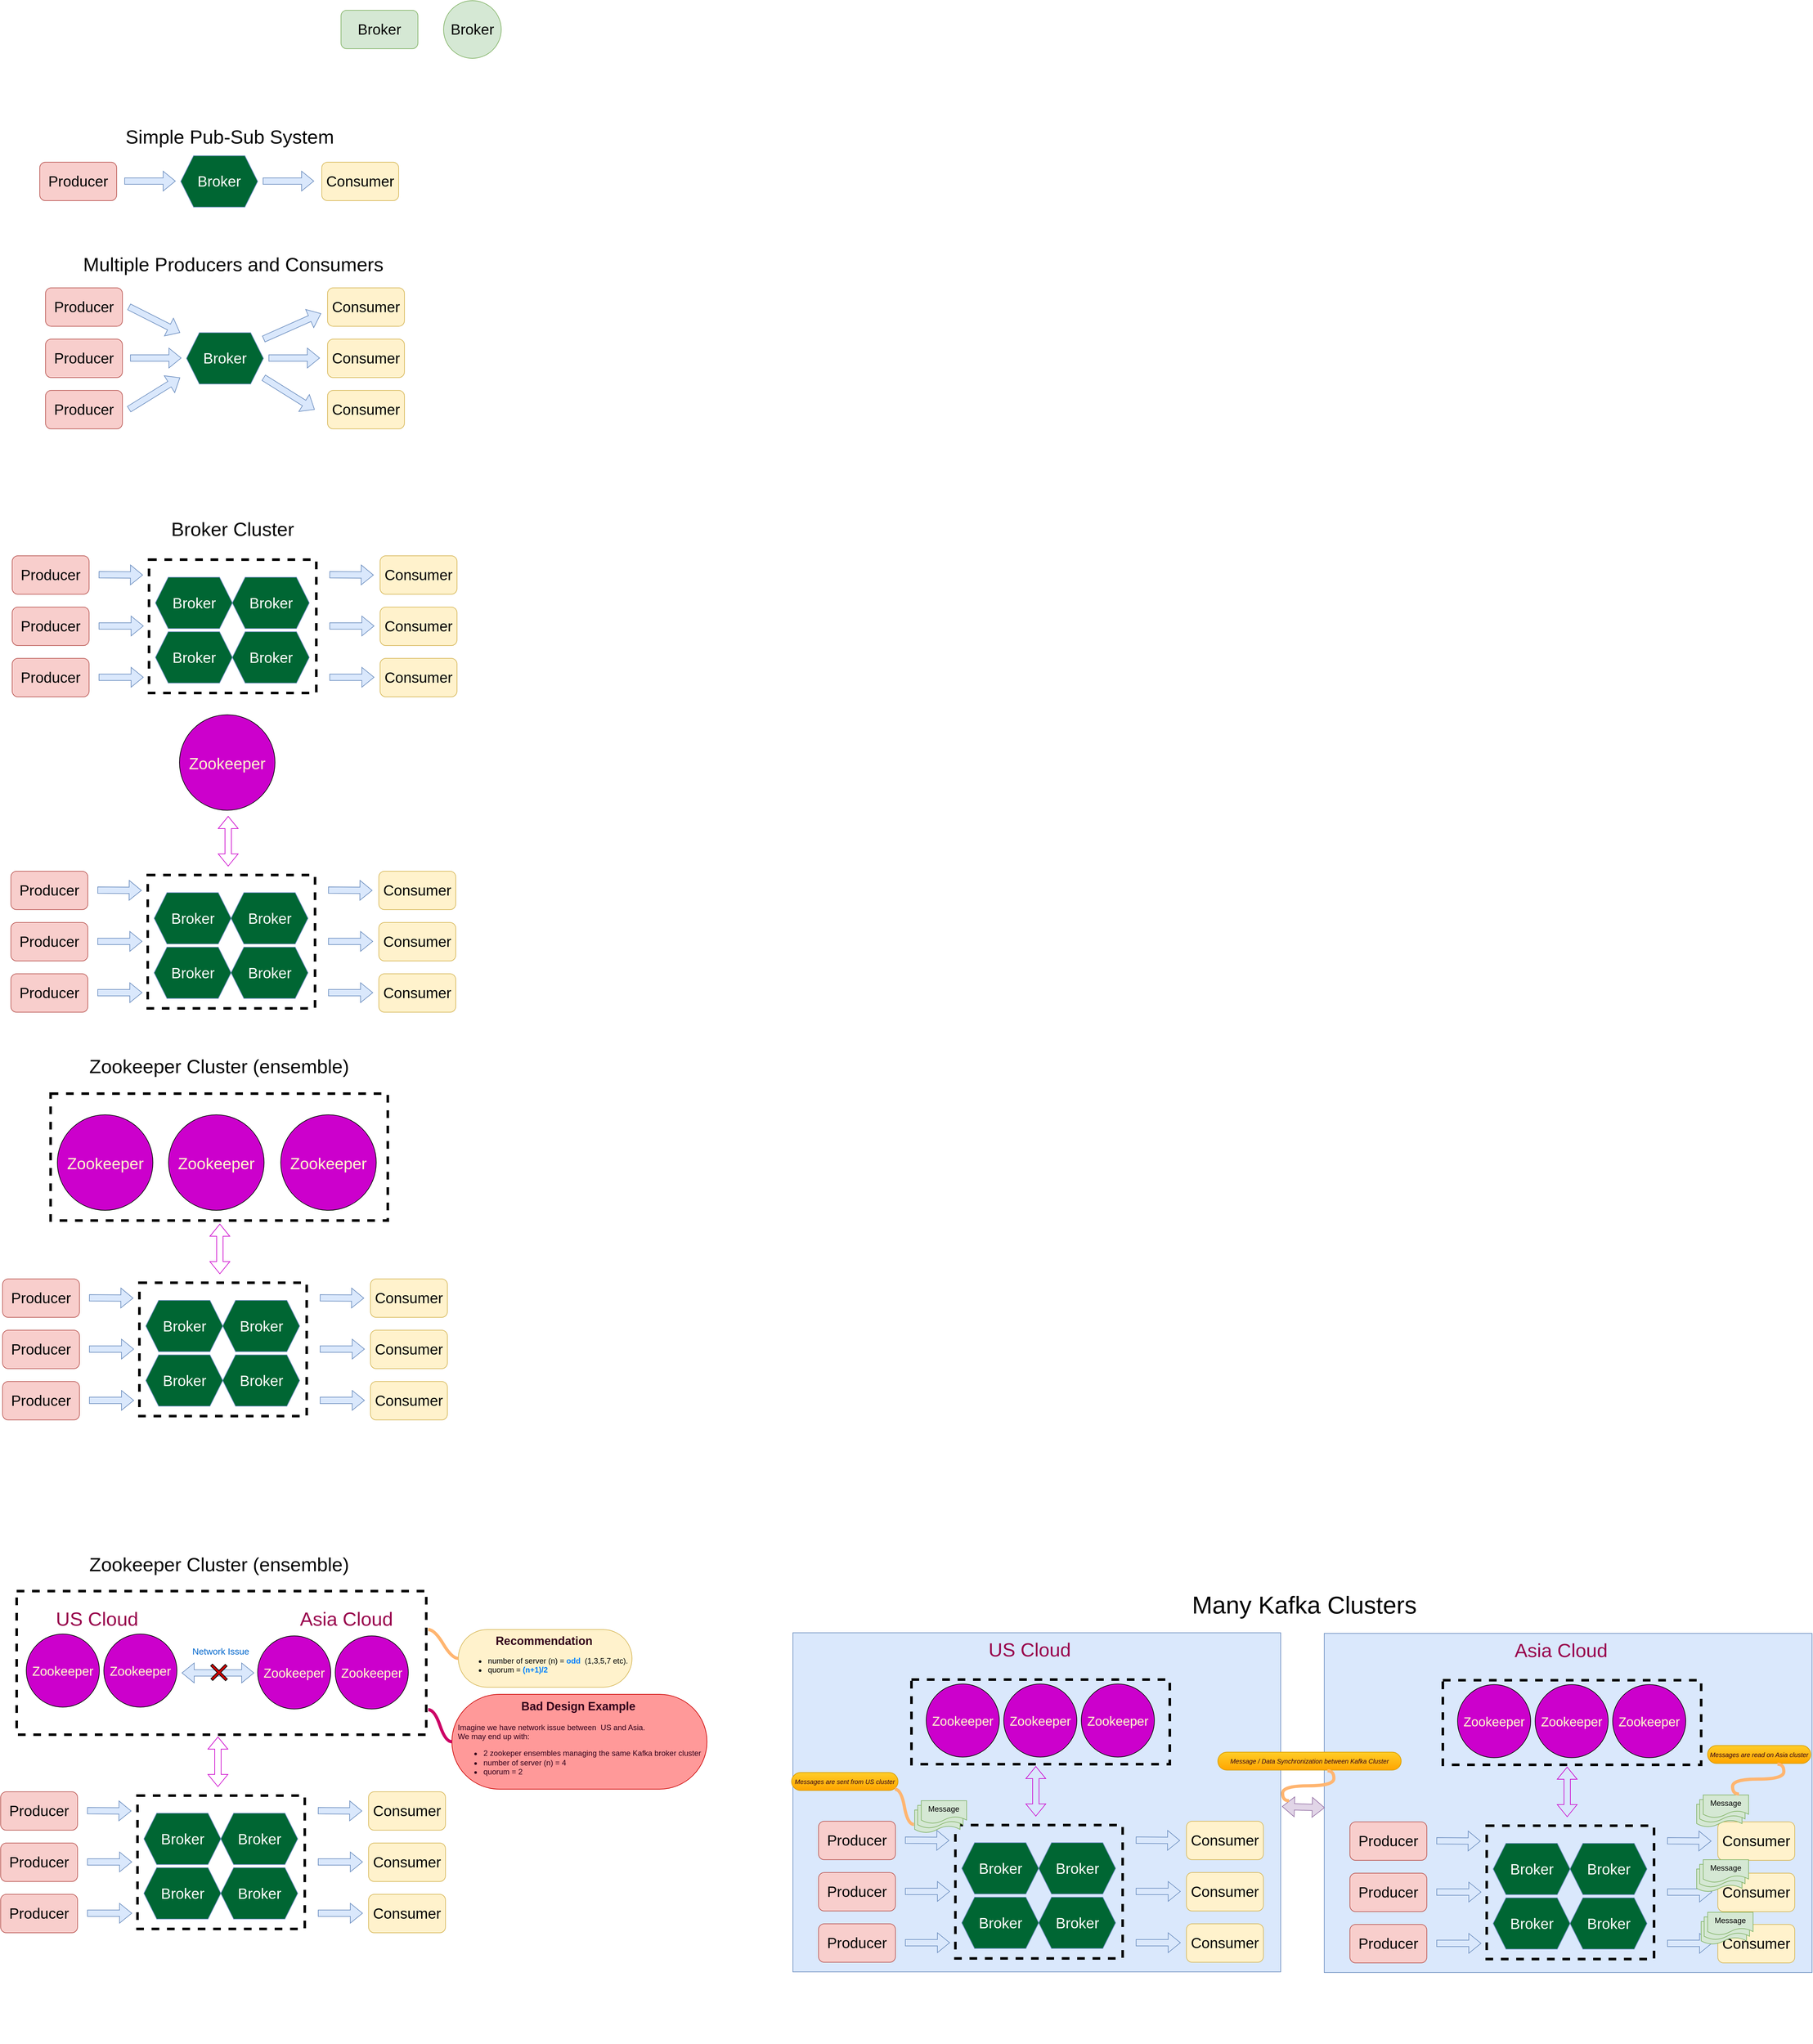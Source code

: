 <mxfile version="22.1.2" type="device">
  <diagram name="Page-1" id="RO8exJgrR67lhUGeEk_B">
    <mxGraphModel dx="1674" dy="884" grid="0" gridSize="10" guides="1" tooltips="1" connect="1" arrows="1" fold="1" page="1" pageScale="1" pageWidth="850" pageHeight="1100" math="0" shadow="0">
      <root>
        <mxCell id="0" />
        <mxCell id="1" parent="0" />
        <mxCell id="j5MjGRpIGbVyYRwS1XoK-114" value="" style="rounded=0;whiteSpace=wrap;html=1;fillColor=none;strokeWidth=4;dashed=1;" parent="1" vertex="1">
          <mxGeometry x="85" y="2489" width="639" height="224" as="geometry" />
        </mxCell>
        <mxCell id="j5MjGRpIGbVyYRwS1XoK-1" value="Producer" style="rounded=1;whiteSpace=wrap;html=1;fontSize=23;fillColor=#f8cecc;strokeColor=#b85450;" parent="1" vertex="1">
          <mxGeometry x="121" y="260" width="120" height="60" as="geometry" />
        </mxCell>
        <mxCell id="j5MjGRpIGbVyYRwS1XoK-2" value="Broker" style="rounded=1;whiteSpace=wrap;html=1;fontSize=23;fillColor=#d5e8d4;strokeColor=#82b366;" parent="1" vertex="1">
          <mxGeometry x="591" y="23" width="120" height="60" as="geometry" />
        </mxCell>
        <mxCell id="j5MjGRpIGbVyYRwS1XoK-3" value="Consumer" style="rounded=1;whiteSpace=wrap;html=1;fontSize=23;fillColor=#fff2cc;strokeColor=#d6b656;" parent="1" vertex="1">
          <mxGeometry x="561" y="260" width="120" height="60" as="geometry" />
        </mxCell>
        <mxCell id="j5MjGRpIGbVyYRwS1XoK-4" value="Broker" style="ellipse;whiteSpace=wrap;html=1;aspect=fixed;fillColor=#d5e8d4;strokeColor=#82b366;fontSize=23;" parent="1" vertex="1">
          <mxGeometry x="751" y="8" width="90" height="90" as="geometry" />
        </mxCell>
        <mxCell id="j5MjGRpIGbVyYRwS1XoK-5" value="Broker" style="shape=hexagon;perimeter=hexagonPerimeter2;whiteSpace=wrap;html=1;fixedSize=1;fontSize=23;fillColor=#006633;strokeColor=#6c8ebf;fontColor=#FFFFFF;" parent="1" vertex="1">
          <mxGeometry x="341" y="250" width="120" height="80" as="geometry" />
        </mxCell>
        <mxCell id="j5MjGRpIGbVyYRwS1XoK-6" value="" style="shape=flexArrow;endArrow=classic;html=1;rounded=0;fillColor=#dae8fc;strokeColor=#6c8ebf;" parent="1" edge="1">
          <mxGeometry width="50" height="50" relative="1" as="geometry">
            <mxPoint x="253" y="289.5" as="sourcePoint" />
            <mxPoint x="333" y="289.5" as="targetPoint" />
          </mxGeometry>
        </mxCell>
        <mxCell id="j5MjGRpIGbVyYRwS1XoK-7" value="" style="shape=flexArrow;endArrow=classic;html=1;rounded=0;fillColor=#dae8fc;strokeColor=#6c8ebf;" parent="1" edge="1">
          <mxGeometry width="50" height="50" relative="1" as="geometry">
            <mxPoint x="469" y="289.5" as="sourcePoint" />
            <mxPoint x="549" y="289.5" as="targetPoint" />
          </mxGeometry>
        </mxCell>
        <mxCell id="j5MjGRpIGbVyYRwS1XoK-9" value="Producer" style="rounded=1;whiteSpace=wrap;html=1;fontSize=23;fillColor=#f8cecc;strokeColor=#b85450;" parent="1" vertex="1">
          <mxGeometry x="130" y="536" width="120" height="60" as="geometry" />
        </mxCell>
        <mxCell id="j5MjGRpIGbVyYRwS1XoK-10" value="Consumer" style="rounded=1;whiteSpace=wrap;html=1;fontSize=23;fillColor=#fff2cc;strokeColor=#d6b656;" parent="1" vertex="1">
          <mxGeometry x="570" y="536" width="120" height="60" as="geometry" />
        </mxCell>
        <mxCell id="j5MjGRpIGbVyYRwS1XoK-11" value="Broker" style="shape=hexagon;perimeter=hexagonPerimeter2;whiteSpace=wrap;html=1;fixedSize=1;fontSize=23;fillColor=#006633;strokeColor=#6c8ebf;fontColor=#FFFFFF;" parent="1" vertex="1">
          <mxGeometry x="350" y="526" width="120" height="80" as="geometry" />
        </mxCell>
        <mxCell id="j5MjGRpIGbVyYRwS1XoK-12" value="" style="shape=flexArrow;endArrow=classic;html=1;rounded=0;fillColor=#dae8fc;strokeColor=#6c8ebf;" parent="1" edge="1">
          <mxGeometry width="50" height="50" relative="1" as="geometry">
            <mxPoint x="262" y="565.5" as="sourcePoint" />
            <mxPoint x="342" y="565.5" as="targetPoint" />
          </mxGeometry>
        </mxCell>
        <mxCell id="j5MjGRpIGbVyYRwS1XoK-13" value="" style="shape=flexArrow;endArrow=classic;html=1;rounded=0;fillColor=#dae8fc;strokeColor=#6c8ebf;" parent="1" edge="1">
          <mxGeometry width="50" height="50" relative="1" as="geometry">
            <mxPoint x="478" y="565.5" as="sourcePoint" />
            <mxPoint x="558" y="565.5" as="targetPoint" />
          </mxGeometry>
        </mxCell>
        <mxCell id="j5MjGRpIGbVyYRwS1XoK-14" value="Consumer" style="rounded=1;whiteSpace=wrap;html=1;fontSize=23;fillColor=#fff2cc;strokeColor=#d6b656;" parent="1" vertex="1">
          <mxGeometry x="570" y="456" width="120" height="60" as="geometry" />
        </mxCell>
        <mxCell id="j5MjGRpIGbVyYRwS1XoK-15" value="Consumer" style="rounded=1;whiteSpace=wrap;html=1;fontSize=23;fillColor=#fff2cc;strokeColor=#d6b656;" parent="1" vertex="1">
          <mxGeometry x="570" y="616" width="120" height="60" as="geometry" />
        </mxCell>
        <mxCell id="j5MjGRpIGbVyYRwS1XoK-16" value="Producer" style="rounded=1;whiteSpace=wrap;html=1;fontSize=23;fillColor=#f8cecc;strokeColor=#b85450;" parent="1" vertex="1">
          <mxGeometry x="130" y="456" width="120" height="60" as="geometry" />
        </mxCell>
        <mxCell id="j5MjGRpIGbVyYRwS1XoK-17" value="Producer" style="rounded=1;whiteSpace=wrap;html=1;fontSize=23;fillColor=#f8cecc;strokeColor=#b85450;" parent="1" vertex="1">
          <mxGeometry x="130" y="616" width="120" height="60" as="geometry" />
        </mxCell>
        <mxCell id="j5MjGRpIGbVyYRwS1XoK-18" value="" style="shape=flexArrow;endArrow=classic;html=1;rounded=0;fillColor=#dae8fc;strokeColor=#6c8ebf;" parent="1" edge="1">
          <mxGeometry width="50" height="50" relative="1" as="geometry">
            <mxPoint x="260" y="485.5" as="sourcePoint" />
            <mxPoint x="340" y="526" as="targetPoint" />
          </mxGeometry>
        </mxCell>
        <mxCell id="j5MjGRpIGbVyYRwS1XoK-19" value="" style="shape=flexArrow;endArrow=classic;html=1;rounded=0;fillColor=#dae8fc;strokeColor=#6c8ebf;" parent="1" edge="1">
          <mxGeometry width="50" height="50" relative="1" as="geometry">
            <mxPoint x="260" y="645.5" as="sourcePoint" />
            <mxPoint x="340" y="596" as="targetPoint" />
          </mxGeometry>
        </mxCell>
        <mxCell id="j5MjGRpIGbVyYRwS1XoK-20" value="" style="shape=flexArrow;endArrow=classic;html=1;rounded=0;fillColor=#dae8fc;strokeColor=#6c8ebf;" parent="1" edge="1">
          <mxGeometry width="50" height="50" relative="1" as="geometry">
            <mxPoint x="470" y="536" as="sourcePoint" />
            <mxPoint x="560" y="496" as="targetPoint" />
          </mxGeometry>
        </mxCell>
        <mxCell id="j5MjGRpIGbVyYRwS1XoK-21" value="" style="shape=flexArrow;endArrow=classic;html=1;rounded=0;fillColor=#dae8fc;strokeColor=#6c8ebf;" parent="1" edge="1">
          <mxGeometry width="50" height="50" relative="1" as="geometry">
            <mxPoint x="470" y="596" as="sourcePoint" />
            <mxPoint x="550" y="646" as="targetPoint" />
          </mxGeometry>
        </mxCell>
        <mxCell id="j5MjGRpIGbVyYRwS1XoK-23" value="Simple Pub-Sub System" style="text;html=1;strokeColor=none;fillColor=none;align=center;verticalAlign=middle;whiteSpace=wrap;rounded=0;fontSize=30;" parent="1" vertex="1">
          <mxGeometry x="227" y="205" width="381" height="30" as="geometry" />
        </mxCell>
        <mxCell id="j5MjGRpIGbVyYRwS1XoK-24" value="Multiple Producers and Consumers" style="text;html=1;strokeColor=none;fillColor=none;align=center;verticalAlign=middle;whiteSpace=wrap;rounded=0;fontSize=30;" parent="1" vertex="1">
          <mxGeometry x="143" y="404" width="560" height="30" as="geometry" />
        </mxCell>
        <mxCell id="j5MjGRpIGbVyYRwS1XoK-26" value="Producer" style="rounded=1;whiteSpace=wrap;html=1;fontSize=23;fillColor=#f8cecc;strokeColor=#b85450;" parent="1" vertex="1">
          <mxGeometry x="78" y="954" width="120" height="60" as="geometry" />
        </mxCell>
        <mxCell id="j5MjGRpIGbVyYRwS1XoK-27" value="Consumer" style="rounded=1;whiteSpace=wrap;html=1;fontSize=23;fillColor=#fff2cc;strokeColor=#d6b656;" parent="1" vertex="1">
          <mxGeometry x="652" y="954" width="120" height="60" as="geometry" />
        </mxCell>
        <mxCell id="j5MjGRpIGbVyYRwS1XoK-28" value="Broker" style="shape=hexagon;perimeter=hexagonPerimeter2;whiteSpace=wrap;html=1;fixedSize=1;fontSize=23;fillColor=#006633;strokeColor=#6c8ebf;fontColor=#FFFFFF;" parent="1" vertex="1">
          <mxGeometry x="301.5" y="907.5" width="120" height="80" as="geometry" />
        </mxCell>
        <mxCell id="j5MjGRpIGbVyYRwS1XoK-31" value="Consumer" style="rounded=1;whiteSpace=wrap;html=1;fontSize=23;fillColor=#fff2cc;strokeColor=#d6b656;" parent="1" vertex="1">
          <mxGeometry x="652" y="874" width="120" height="60" as="geometry" />
        </mxCell>
        <mxCell id="j5MjGRpIGbVyYRwS1XoK-32" value="Consumer" style="rounded=1;whiteSpace=wrap;html=1;fontSize=23;fillColor=#fff2cc;strokeColor=#d6b656;" parent="1" vertex="1">
          <mxGeometry x="652" y="1034" width="120" height="60" as="geometry" />
        </mxCell>
        <mxCell id="j5MjGRpIGbVyYRwS1XoK-33" value="Producer" style="rounded=1;whiteSpace=wrap;html=1;fontSize=23;fillColor=#f8cecc;strokeColor=#b85450;" parent="1" vertex="1">
          <mxGeometry x="78" y="874" width="120" height="60" as="geometry" />
        </mxCell>
        <mxCell id="j5MjGRpIGbVyYRwS1XoK-34" value="Producer" style="rounded=1;whiteSpace=wrap;html=1;fontSize=23;fillColor=#f8cecc;strokeColor=#b85450;" parent="1" vertex="1">
          <mxGeometry x="78" y="1034" width="120" height="60" as="geometry" />
        </mxCell>
        <mxCell id="j5MjGRpIGbVyYRwS1XoK-39" value="Broker Cluster" style="text;html=1;strokeColor=none;fillColor=none;align=center;verticalAlign=middle;whiteSpace=wrap;rounded=0;fontSize=30;" parent="1" vertex="1">
          <mxGeometry x="142" y="817" width="560" height="30" as="geometry" />
        </mxCell>
        <mxCell id="j5MjGRpIGbVyYRwS1XoK-40" value="Broker" style="shape=hexagon;perimeter=hexagonPerimeter2;whiteSpace=wrap;html=1;fixedSize=1;fontSize=23;fillColor=#006633;strokeColor=#6c8ebf;fontColor=#FFFFFF;" parent="1" vertex="1">
          <mxGeometry x="301.5" y="992.5" width="120" height="80" as="geometry" />
        </mxCell>
        <mxCell id="j5MjGRpIGbVyYRwS1XoK-41" value="Broker" style="shape=hexagon;perimeter=hexagonPerimeter2;whiteSpace=wrap;html=1;fixedSize=1;fontSize=23;fillColor=#006633;strokeColor=#6c8ebf;fontColor=#FFFFFF;" parent="1" vertex="1">
          <mxGeometry x="421.5" y="907.5" width="120" height="80" as="geometry" />
        </mxCell>
        <mxCell id="j5MjGRpIGbVyYRwS1XoK-42" value="Broker" style="shape=hexagon;perimeter=hexagonPerimeter2;whiteSpace=wrap;html=1;fixedSize=1;fontSize=23;fillColor=#006633;strokeColor=#6c8ebf;fontColor=#FFFFFF;" parent="1" vertex="1">
          <mxGeometry x="421.5" y="992.5" width="120" height="80" as="geometry" />
        </mxCell>
        <mxCell id="j5MjGRpIGbVyYRwS1XoK-43" value="" style="rounded=0;whiteSpace=wrap;html=1;fillColor=none;strokeWidth=4;dashed=1;" parent="1" vertex="1">
          <mxGeometry x="291.5" y="880" width="261" height="208" as="geometry" />
        </mxCell>
        <mxCell id="j5MjGRpIGbVyYRwS1XoK-44" value="" style="shape=flexArrow;endArrow=classic;html=1;rounded=0;fillColor=#dae8fc;strokeColor=#6c8ebf;" parent="1" edge="1">
          <mxGeometry width="50" height="50" relative="1" as="geometry">
            <mxPoint x="213" y="903.5" as="sourcePoint" />
            <mxPoint x="282" y="904" as="targetPoint" />
          </mxGeometry>
        </mxCell>
        <mxCell id="j5MjGRpIGbVyYRwS1XoK-45" value="" style="shape=flexArrow;endArrow=classic;html=1;rounded=0;fillColor=#dae8fc;strokeColor=#6c8ebf;" parent="1" edge="1">
          <mxGeometry width="50" height="50" relative="1" as="geometry">
            <mxPoint x="213" y="983.5" as="sourcePoint" />
            <mxPoint x="283" y="983.5" as="targetPoint" />
          </mxGeometry>
        </mxCell>
        <mxCell id="j5MjGRpIGbVyYRwS1XoK-46" value="" style="shape=flexArrow;endArrow=classic;html=1;rounded=0;fillColor=#dae8fc;strokeColor=#6c8ebf;" parent="1" edge="1">
          <mxGeometry width="50" height="50" relative="1" as="geometry">
            <mxPoint x="213" y="1063.5" as="sourcePoint" />
            <mxPoint x="283" y="1063.5" as="targetPoint" />
          </mxGeometry>
        </mxCell>
        <mxCell id="j5MjGRpIGbVyYRwS1XoK-47" value="" style="shape=flexArrow;endArrow=classic;html=1;rounded=0;fillColor=#dae8fc;strokeColor=#6c8ebf;" parent="1" edge="1">
          <mxGeometry width="50" height="50" relative="1" as="geometry">
            <mxPoint x="573" y="903.5" as="sourcePoint" />
            <mxPoint x="642" y="904" as="targetPoint" />
          </mxGeometry>
        </mxCell>
        <mxCell id="j5MjGRpIGbVyYRwS1XoK-48" value="" style="shape=flexArrow;endArrow=classic;html=1;rounded=0;fillColor=#dae8fc;strokeColor=#6c8ebf;" parent="1" edge="1">
          <mxGeometry width="50" height="50" relative="1" as="geometry">
            <mxPoint x="573" y="983.5" as="sourcePoint" />
            <mxPoint x="643" y="983.5" as="targetPoint" />
          </mxGeometry>
        </mxCell>
        <mxCell id="j5MjGRpIGbVyYRwS1XoK-49" value="" style="shape=flexArrow;endArrow=classic;html=1;rounded=0;fillColor=#dae8fc;strokeColor=#6c8ebf;" parent="1" edge="1">
          <mxGeometry width="50" height="50" relative="1" as="geometry">
            <mxPoint x="573" y="1063.5" as="sourcePoint" />
            <mxPoint x="643" y="1063.5" as="targetPoint" />
          </mxGeometry>
        </mxCell>
        <mxCell id="j5MjGRpIGbVyYRwS1XoK-50" value="Producer" style="rounded=1;whiteSpace=wrap;html=1;fontSize=23;fillColor=#f8cecc;strokeColor=#b85450;" parent="1" vertex="1">
          <mxGeometry x="76" y="1446" width="120" height="60" as="geometry" />
        </mxCell>
        <mxCell id="j5MjGRpIGbVyYRwS1XoK-51" value="Consumer" style="rounded=1;whiteSpace=wrap;html=1;fontSize=23;fillColor=#fff2cc;strokeColor=#d6b656;" parent="1" vertex="1">
          <mxGeometry x="650" y="1446" width="120" height="60" as="geometry" />
        </mxCell>
        <mxCell id="j5MjGRpIGbVyYRwS1XoK-52" value="Broker" style="shape=hexagon;perimeter=hexagonPerimeter2;whiteSpace=wrap;html=1;fixedSize=1;fontSize=23;fillColor=#006633;strokeColor=#6c8ebf;fontColor=#FFFFFF;" parent="1" vertex="1">
          <mxGeometry x="299.5" y="1399.5" width="120" height="80" as="geometry" />
        </mxCell>
        <mxCell id="j5MjGRpIGbVyYRwS1XoK-53" value="Consumer" style="rounded=1;whiteSpace=wrap;html=1;fontSize=23;fillColor=#fff2cc;strokeColor=#d6b656;" parent="1" vertex="1">
          <mxGeometry x="650" y="1366" width="120" height="60" as="geometry" />
        </mxCell>
        <mxCell id="j5MjGRpIGbVyYRwS1XoK-54" value="Consumer" style="rounded=1;whiteSpace=wrap;html=1;fontSize=23;fillColor=#fff2cc;strokeColor=#d6b656;" parent="1" vertex="1">
          <mxGeometry x="650" y="1526" width="120" height="60" as="geometry" />
        </mxCell>
        <mxCell id="j5MjGRpIGbVyYRwS1XoK-55" value="Producer" style="rounded=1;whiteSpace=wrap;html=1;fontSize=23;fillColor=#f8cecc;strokeColor=#b85450;" parent="1" vertex="1">
          <mxGeometry x="76" y="1366" width="120" height="60" as="geometry" />
        </mxCell>
        <mxCell id="j5MjGRpIGbVyYRwS1XoK-56" value="Producer" style="rounded=1;whiteSpace=wrap;html=1;fontSize=23;fillColor=#f8cecc;strokeColor=#b85450;" parent="1" vertex="1">
          <mxGeometry x="76" y="1526" width="120" height="60" as="geometry" />
        </mxCell>
        <mxCell id="j5MjGRpIGbVyYRwS1XoK-58" value="Broker" style="shape=hexagon;perimeter=hexagonPerimeter2;whiteSpace=wrap;html=1;fixedSize=1;fontSize=23;fillColor=#006633;strokeColor=#6c8ebf;fontColor=#FFFFFF;" parent="1" vertex="1">
          <mxGeometry x="299.5" y="1484.5" width="120" height="80" as="geometry" />
        </mxCell>
        <mxCell id="j5MjGRpIGbVyYRwS1XoK-59" value="Broker" style="shape=hexagon;perimeter=hexagonPerimeter2;whiteSpace=wrap;html=1;fixedSize=1;fontSize=23;fillColor=#006633;strokeColor=#6c8ebf;fontColor=#FFFFFF;" parent="1" vertex="1">
          <mxGeometry x="419.5" y="1399.5" width="120" height="80" as="geometry" />
        </mxCell>
        <mxCell id="j5MjGRpIGbVyYRwS1XoK-60" value="Broker" style="shape=hexagon;perimeter=hexagonPerimeter2;whiteSpace=wrap;html=1;fixedSize=1;fontSize=23;fillColor=#006633;strokeColor=#6c8ebf;fontColor=#FFFFFF;" parent="1" vertex="1">
          <mxGeometry x="419.5" y="1484.5" width="120" height="80" as="geometry" />
        </mxCell>
        <mxCell id="j5MjGRpIGbVyYRwS1XoK-61" value="" style="rounded=0;whiteSpace=wrap;html=1;fillColor=none;strokeWidth=4;dashed=1;" parent="1" vertex="1">
          <mxGeometry x="289.5" y="1372" width="261" height="208" as="geometry" />
        </mxCell>
        <mxCell id="j5MjGRpIGbVyYRwS1XoK-62" value="" style="shape=flexArrow;endArrow=classic;html=1;rounded=0;fillColor=#dae8fc;strokeColor=#6c8ebf;" parent="1" edge="1">
          <mxGeometry width="50" height="50" relative="1" as="geometry">
            <mxPoint x="211" y="1395.5" as="sourcePoint" />
            <mxPoint x="280" y="1396" as="targetPoint" />
          </mxGeometry>
        </mxCell>
        <mxCell id="j5MjGRpIGbVyYRwS1XoK-63" value="" style="shape=flexArrow;endArrow=classic;html=1;rounded=0;fillColor=#dae8fc;strokeColor=#6c8ebf;" parent="1" edge="1">
          <mxGeometry width="50" height="50" relative="1" as="geometry">
            <mxPoint x="211" y="1475.5" as="sourcePoint" />
            <mxPoint x="281" y="1475.5" as="targetPoint" />
          </mxGeometry>
        </mxCell>
        <mxCell id="j5MjGRpIGbVyYRwS1XoK-64" value="" style="shape=flexArrow;endArrow=classic;html=1;rounded=0;fillColor=#dae8fc;strokeColor=#6c8ebf;" parent="1" edge="1">
          <mxGeometry width="50" height="50" relative="1" as="geometry">
            <mxPoint x="211" y="1555.5" as="sourcePoint" />
            <mxPoint x="281" y="1555.5" as="targetPoint" />
          </mxGeometry>
        </mxCell>
        <mxCell id="j5MjGRpIGbVyYRwS1XoK-65" value="" style="shape=flexArrow;endArrow=classic;html=1;rounded=0;fillColor=#dae8fc;strokeColor=#6c8ebf;" parent="1" edge="1">
          <mxGeometry width="50" height="50" relative="1" as="geometry">
            <mxPoint x="571" y="1395.5" as="sourcePoint" />
            <mxPoint x="640" y="1396" as="targetPoint" />
          </mxGeometry>
        </mxCell>
        <mxCell id="j5MjGRpIGbVyYRwS1XoK-66" value="" style="shape=flexArrow;endArrow=classic;html=1;rounded=0;fillColor=#dae8fc;strokeColor=#6c8ebf;" parent="1" edge="1">
          <mxGeometry width="50" height="50" relative="1" as="geometry">
            <mxPoint x="571" y="1475.5" as="sourcePoint" />
            <mxPoint x="641" y="1475.5" as="targetPoint" />
          </mxGeometry>
        </mxCell>
        <mxCell id="j5MjGRpIGbVyYRwS1XoK-67" value="" style="shape=flexArrow;endArrow=classic;html=1;rounded=0;fillColor=#dae8fc;strokeColor=#6c8ebf;" parent="1" edge="1">
          <mxGeometry width="50" height="50" relative="1" as="geometry">
            <mxPoint x="571" y="1555.5" as="sourcePoint" />
            <mxPoint x="641" y="1555.5" as="targetPoint" />
          </mxGeometry>
        </mxCell>
        <mxCell id="j5MjGRpIGbVyYRwS1XoK-68" value="Zookeeper" style="ellipse;whiteSpace=wrap;html=1;aspect=fixed;fontSize=25;fillColor=#CC00CC;fontColor=#FFFFCC;" parent="1" vertex="1">
          <mxGeometry x="339" y="1122" width="149" height="149" as="geometry" />
        </mxCell>
        <mxCell id="j5MjGRpIGbVyYRwS1XoK-69" value="" style="shape=flexArrow;endArrow=classic;startArrow=classic;html=1;rounded=0;strokeColor=#CC00CC;" parent="1" edge="1">
          <mxGeometry width="100" height="100" relative="1" as="geometry">
            <mxPoint x="415" y="1358.52" as="sourcePoint" />
            <mxPoint x="415" y="1280" as="targetPoint" />
          </mxGeometry>
        </mxCell>
        <mxCell id="j5MjGRpIGbVyYRwS1XoK-70" value="Producer" style="rounded=1;whiteSpace=wrap;html=1;fontSize=23;fillColor=#f8cecc;strokeColor=#b85450;" parent="1" vertex="1">
          <mxGeometry x="63" y="2082" width="120" height="60" as="geometry" />
        </mxCell>
        <mxCell id="j5MjGRpIGbVyYRwS1XoK-71" value="Consumer" style="rounded=1;whiteSpace=wrap;html=1;fontSize=23;fillColor=#fff2cc;strokeColor=#d6b656;" parent="1" vertex="1">
          <mxGeometry x="637" y="2082" width="120" height="60" as="geometry" />
        </mxCell>
        <mxCell id="j5MjGRpIGbVyYRwS1XoK-72" value="Broker" style="shape=hexagon;perimeter=hexagonPerimeter2;whiteSpace=wrap;html=1;fixedSize=1;fontSize=23;fillColor=#006633;strokeColor=#6c8ebf;fontColor=#FFFFFF;" parent="1" vertex="1">
          <mxGeometry x="286.5" y="2035.5" width="120" height="80" as="geometry" />
        </mxCell>
        <mxCell id="j5MjGRpIGbVyYRwS1XoK-73" value="Consumer" style="rounded=1;whiteSpace=wrap;html=1;fontSize=23;fillColor=#fff2cc;strokeColor=#d6b656;" parent="1" vertex="1">
          <mxGeometry x="637" y="2002" width="120" height="60" as="geometry" />
        </mxCell>
        <mxCell id="j5MjGRpIGbVyYRwS1XoK-74" value="Consumer" style="rounded=1;whiteSpace=wrap;html=1;fontSize=23;fillColor=#fff2cc;strokeColor=#d6b656;" parent="1" vertex="1">
          <mxGeometry x="637" y="2162" width="120" height="60" as="geometry" />
        </mxCell>
        <mxCell id="j5MjGRpIGbVyYRwS1XoK-75" value="Producer" style="rounded=1;whiteSpace=wrap;html=1;fontSize=23;fillColor=#f8cecc;strokeColor=#b85450;" parent="1" vertex="1">
          <mxGeometry x="63" y="2002" width="120" height="60" as="geometry" />
        </mxCell>
        <mxCell id="j5MjGRpIGbVyYRwS1XoK-76" value="Producer" style="rounded=1;whiteSpace=wrap;html=1;fontSize=23;fillColor=#f8cecc;strokeColor=#b85450;" parent="1" vertex="1">
          <mxGeometry x="63" y="2162" width="120" height="60" as="geometry" />
        </mxCell>
        <mxCell id="j5MjGRpIGbVyYRwS1XoK-77" value="Broker" style="shape=hexagon;perimeter=hexagonPerimeter2;whiteSpace=wrap;html=1;fixedSize=1;fontSize=23;fillColor=#006633;strokeColor=#6c8ebf;fontColor=#FFFFFF;" parent="1" vertex="1">
          <mxGeometry x="286.5" y="2120.5" width="120" height="80" as="geometry" />
        </mxCell>
        <mxCell id="j5MjGRpIGbVyYRwS1XoK-78" value="Broker" style="shape=hexagon;perimeter=hexagonPerimeter2;whiteSpace=wrap;html=1;fixedSize=1;fontSize=23;fillColor=#006633;strokeColor=#6c8ebf;fontColor=#FFFFFF;" parent="1" vertex="1">
          <mxGeometry x="406.5" y="2035.5" width="120" height="80" as="geometry" />
        </mxCell>
        <mxCell id="j5MjGRpIGbVyYRwS1XoK-79" value="Broker" style="shape=hexagon;perimeter=hexagonPerimeter2;whiteSpace=wrap;html=1;fixedSize=1;fontSize=23;fillColor=#006633;strokeColor=#6c8ebf;fontColor=#FFFFFF;" parent="1" vertex="1">
          <mxGeometry x="406.5" y="2120.5" width="120" height="80" as="geometry" />
        </mxCell>
        <mxCell id="j5MjGRpIGbVyYRwS1XoK-80" value="" style="rounded=0;whiteSpace=wrap;html=1;fillColor=none;strokeWidth=4;dashed=1;" parent="1" vertex="1">
          <mxGeometry x="276.5" y="2008" width="261" height="208" as="geometry" />
        </mxCell>
        <mxCell id="j5MjGRpIGbVyYRwS1XoK-81" value="" style="shape=flexArrow;endArrow=classic;html=1;rounded=0;fillColor=#dae8fc;strokeColor=#6c8ebf;" parent="1" edge="1">
          <mxGeometry width="50" height="50" relative="1" as="geometry">
            <mxPoint x="198" y="2031.5" as="sourcePoint" />
            <mxPoint x="267" y="2032" as="targetPoint" />
          </mxGeometry>
        </mxCell>
        <mxCell id="j5MjGRpIGbVyYRwS1XoK-82" value="" style="shape=flexArrow;endArrow=classic;html=1;rounded=0;fillColor=#dae8fc;strokeColor=#6c8ebf;" parent="1" edge="1">
          <mxGeometry width="50" height="50" relative="1" as="geometry">
            <mxPoint x="198" y="2111.5" as="sourcePoint" />
            <mxPoint x="268" y="2111.5" as="targetPoint" />
          </mxGeometry>
        </mxCell>
        <mxCell id="j5MjGRpIGbVyYRwS1XoK-83" value="" style="shape=flexArrow;endArrow=classic;html=1;rounded=0;fillColor=#dae8fc;strokeColor=#6c8ebf;" parent="1" edge="1">
          <mxGeometry width="50" height="50" relative="1" as="geometry">
            <mxPoint x="198" y="2191.5" as="sourcePoint" />
            <mxPoint x="268" y="2191.5" as="targetPoint" />
          </mxGeometry>
        </mxCell>
        <mxCell id="j5MjGRpIGbVyYRwS1XoK-84" value="" style="shape=flexArrow;endArrow=classic;html=1;rounded=0;fillColor=#dae8fc;strokeColor=#6c8ebf;" parent="1" edge="1">
          <mxGeometry width="50" height="50" relative="1" as="geometry">
            <mxPoint x="558" y="2031.5" as="sourcePoint" />
            <mxPoint x="627" y="2032" as="targetPoint" />
          </mxGeometry>
        </mxCell>
        <mxCell id="j5MjGRpIGbVyYRwS1XoK-85" value="" style="shape=flexArrow;endArrow=classic;html=1;rounded=0;fillColor=#dae8fc;strokeColor=#6c8ebf;" parent="1" edge="1">
          <mxGeometry width="50" height="50" relative="1" as="geometry">
            <mxPoint x="558" y="2111.5" as="sourcePoint" />
            <mxPoint x="628" y="2111.5" as="targetPoint" />
          </mxGeometry>
        </mxCell>
        <mxCell id="j5MjGRpIGbVyYRwS1XoK-86" value="" style="shape=flexArrow;endArrow=classic;html=1;rounded=0;fillColor=#dae8fc;strokeColor=#6c8ebf;" parent="1" edge="1">
          <mxGeometry width="50" height="50" relative="1" as="geometry">
            <mxPoint x="558" y="2191.5" as="sourcePoint" />
            <mxPoint x="628" y="2191.5" as="targetPoint" />
          </mxGeometry>
        </mxCell>
        <mxCell id="j5MjGRpIGbVyYRwS1XoK-87" value="Zookeeper" style="ellipse;whiteSpace=wrap;html=1;aspect=fixed;fontSize=25;fillColor=#CC00CC;fontColor=#FFFFCC;" parent="1" vertex="1">
          <mxGeometry x="322" y="1746" width="149" height="149" as="geometry" />
        </mxCell>
        <mxCell id="j5MjGRpIGbVyYRwS1XoK-88" value="" style="shape=flexArrow;endArrow=classic;startArrow=classic;html=1;rounded=0;strokeColor=#CC00CC;" parent="1" edge="1">
          <mxGeometry width="100" height="100" relative="1" as="geometry">
            <mxPoint x="402" y="1994.52" as="sourcePoint" />
            <mxPoint x="402" y="1916" as="targetPoint" />
          </mxGeometry>
        </mxCell>
        <mxCell id="j5MjGRpIGbVyYRwS1XoK-89" value="Zookeeper" style="ellipse;whiteSpace=wrap;html=1;aspect=fixed;fontSize=25;fillColor=#CC00CC;fontColor=#FFFFCC;" parent="1" vertex="1">
          <mxGeometry x="148.5" y="1746" width="149" height="149" as="geometry" />
        </mxCell>
        <mxCell id="j5MjGRpIGbVyYRwS1XoK-90" value="Zookeeper" style="ellipse;whiteSpace=wrap;html=1;aspect=fixed;fontSize=25;fillColor=#CC00CC;fontColor=#FFFFCC;" parent="1" vertex="1">
          <mxGeometry x="497" y="1746" width="149" height="149" as="geometry" />
        </mxCell>
        <mxCell id="j5MjGRpIGbVyYRwS1XoK-91" value="" style="rounded=0;whiteSpace=wrap;html=1;fillColor=none;strokeWidth=4;dashed=1;" parent="1" vertex="1">
          <mxGeometry x="138" y="1713" width="526" height="198" as="geometry" />
        </mxCell>
        <mxCell id="j5MjGRpIGbVyYRwS1XoK-92" value="Zookeeper Cluster (ensemble)" style="text;html=1;strokeColor=none;fillColor=none;align=center;verticalAlign=middle;whiteSpace=wrap;rounded=0;fontSize=30;" parent="1" vertex="1">
          <mxGeometry x="121" y="1655" width="560" height="30" as="geometry" />
        </mxCell>
        <mxCell id="j5MjGRpIGbVyYRwS1XoK-93" value="Producer" style="rounded=1;whiteSpace=wrap;html=1;fontSize=23;fillColor=#f8cecc;strokeColor=#b85450;" parent="1" vertex="1">
          <mxGeometry x="60" y="2882" width="120" height="60" as="geometry" />
        </mxCell>
        <mxCell id="j5MjGRpIGbVyYRwS1XoK-94" value="Consumer" style="rounded=1;whiteSpace=wrap;html=1;fontSize=23;fillColor=#fff2cc;strokeColor=#d6b656;" parent="1" vertex="1">
          <mxGeometry x="634" y="2882" width="120" height="60" as="geometry" />
        </mxCell>
        <mxCell id="j5MjGRpIGbVyYRwS1XoK-95" value="Broker" style="shape=hexagon;perimeter=hexagonPerimeter2;whiteSpace=wrap;html=1;fixedSize=1;fontSize=23;fillColor=#006633;strokeColor=#6c8ebf;fontColor=#FFFFFF;" parent="1" vertex="1">
          <mxGeometry x="283.5" y="2835.5" width="120" height="80" as="geometry" />
        </mxCell>
        <mxCell id="j5MjGRpIGbVyYRwS1XoK-96" value="Consumer" style="rounded=1;whiteSpace=wrap;html=1;fontSize=23;fillColor=#fff2cc;strokeColor=#d6b656;" parent="1" vertex="1">
          <mxGeometry x="634" y="2802" width="120" height="60" as="geometry" />
        </mxCell>
        <mxCell id="j5MjGRpIGbVyYRwS1XoK-97" value="Consumer" style="rounded=1;whiteSpace=wrap;html=1;fontSize=23;fillColor=#fff2cc;strokeColor=#d6b656;" parent="1" vertex="1">
          <mxGeometry x="634" y="2962" width="120" height="60" as="geometry" />
        </mxCell>
        <mxCell id="j5MjGRpIGbVyYRwS1XoK-98" value="Producer" style="rounded=1;whiteSpace=wrap;html=1;fontSize=23;fillColor=#f8cecc;strokeColor=#b85450;" parent="1" vertex="1">
          <mxGeometry x="60" y="2802" width="120" height="60" as="geometry" />
        </mxCell>
        <mxCell id="j5MjGRpIGbVyYRwS1XoK-99" value="Producer" style="rounded=1;whiteSpace=wrap;html=1;fontSize=23;fillColor=#f8cecc;strokeColor=#b85450;" parent="1" vertex="1">
          <mxGeometry x="60" y="2962" width="120" height="60" as="geometry" />
        </mxCell>
        <mxCell id="j5MjGRpIGbVyYRwS1XoK-100" value="Broker" style="shape=hexagon;perimeter=hexagonPerimeter2;whiteSpace=wrap;html=1;fixedSize=1;fontSize=23;fillColor=#006633;strokeColor=#6c8ebf;fontColor=#FFFFFF;" parent="1" vertex="1">
          <mxGeometry x="283.5" y="2920.5" width="120" height="80" as="geometry" />
        </mxCell>
        <mxCell id="j5MjGRpIGbVyYRwS1XoK-101" value="Broker" style="shape=hexagon;perimeter=hexagonPerimeter2;whiteSpace=wrap;html=1;fixedSize=1;fontSize=23;fillColor=#006633;strokeColor=#6c8ebf;fontColor=#FFFFFF;" parent="1" vertex="1">
          <mxGeometry x="403.5" y="2835.5" width="120" height="80" as="geometry" />
        </mxCell>
        <mxCell id="j5MjGRpIGbVyYRwS1XoK-102" value="Broker" style="shape=hexagon;perimeter=hexagonPerimeter2;whiteSpace=wrap;html=1;fixedSize=1;fontSize=23;fillColor=#006633;strokeColor=#6c8ebf;fontColor=#FFFFFF;" parent="1" vertex="1">
          <mxGeometry x="403.5" y="2920.5" width="120" height="80" as="geometry" />
        </mxCell>
        <mxCell id="j5MjGRpIGbVyYRwS1XoK-103" value="" style="rounded=0;whiteSpace=wrap;html=1;fillColor=none;strokeWidth=4;dashed=1;" parent="1" vertex="1">
          <mxGeometry x="273.5" y="2808" width="261" height="208" as="geometry" />
        </mxCell>
        <mxCell id="j5MjGRpIGbVyYRwS1XoK-104" value="" style="shape=flexArrow;endArrow=classic;html=1;rounded=0;fillColor=#dae8fc;strokeColor=#6c8ebf;" parent="1" edge="1">
          <mxGeometry width="50" height="50" relative="1" as="geometry">
            <mxPoint x="195" y="2831.5" as="sourcePoint" />
            <mxPoint x="264" y="2832" as="targetPoint" />
          </mxGeometry>
        </mxCell>
        <mxCell id="j5MjGRpIGbVyYRwS1XoK-105" value="" style="shape=flexArrow;endArrow=classic;html=1;rounded=0;fillColor=#dae8fc;strokeColor=#6c8ebf;" parent="1" edge="1">
          <mxGeometry width="50" height="50" relative="1" as="geometry">
            <mxPoint x="195" y="2911.5" as="sourcePoint" />
            <mxPoint x="265" y="2911.5" as="targetPoint" />
          </mxGeometry>
        </mxCell>
        <mxCell id="j5MjGRpIGbVyYRwS1XoK-106" value="" style="shape=flexArrow;endArrow=classic;html=1;rounded=0;fillColor=#dae8fc;strokeColor=#6c8ebf;" parent="1" edge="1">
          <mxGeometry width="50" height="50" relative="1" as="geometry">
            <mxPoint x="195" y="2991.5" as="sourcePoint" />
            <mxPoint x="265" y="2991.5" as="targetPoint" />
          </mxGeometry>
        </mxCell>
        <mxCell id="j5MjGRpIGbVyYRwS1XoK-107" value="" style="shape=flexArrow;endArrow=classic;html=1;rounded=0;fillColor=#dae8fc;strokeColor=#6c8ebf;" parent="1" edge="1">
          <mxGeometry width="50" height="50" relative="1" as="geometry">
            <mxPoint x="555" y="2831.5" as="sourcePoint" />
            <mxPoint x="624" y="2832" as="targetPoint" />
          </mxGeometry>
        </mxCell>
        <mxCell id="j5MjGRpIGbVyYRwS1XoK-108" value="" style="shape=flexArrow;endArrow=classic;html=1;rounded=0;fillColor=#dae8fc;strokeColor=#6c8ebf;" parent="1" edge="1">
          <mxGeometry width="50" height="50" relative="1" as="geometry">
            <mxPoint x="555" y="2911.5" as="sourcePoint" />
            <mxPoint x="625" y="2911.5" as="targetPoint" />
          </mxGeometry>
        </mxCell>
        <mxCell id="j5MjGRpIGbVyYRwS1XoK-109" value="" style="shape=flexArrow;endArrow=classic;html=1;rounded=0;fillColor=#dae8fc;strokeColor=#6c8ebf;" parent="1" edge="1">
          <mxGeometry width="50" height="50" relative="1" as="geometry">
            <mxPoint x="555" y="2991.5" as="sourcePoint" />
            <mxPoint x="625" y="2991.5" as="targetPoint" />
          </mxGeometry>
        </mxCell>
        <mxCell id="j5MjGRpIGbVyYRwS1XoK-111" value="" style="shape=flexArrow;endArrow=classic;startArrow=classic;html=1;rounded=0;strokeColor=#CC00CC;" parent="1" edge="1">
          <mxGeometry width="100" height="100" relative="1" as="geometry">
            <mxPoint x="399" y="2794.52" as="sourcePoint" />
            <mxPoint x="399" y="2716" as="targetPoint" />
          </mxGeometry>
        </mxCell>
        <mxCell id="j5MjGRpIGbVyYRwS1XoK-113" value="Zookeeper" style="ellipse;whiteSpace=wrap;html=1;aspect=fixed;fontSize=20;fillColor=#CC00CC;fontColor=#FFFFCC;" parent="1" vertex="1">
          <mxGeometry x="461" y="2558.87" width="114" height="114" as="geometry" />
        </mxCell>
        <mxCell id="j5MjGRpIGbVyYRwS1XoK-115" value="Zookeeper Cluster (ensemble)" style="text;html=1;strokeColor=none;fillColor=none;align=center;verticalAlign=middle;whiteSpace=wrap;rounded=0;fontSize=30;" parent="1" vertex="1">
          <mxGeometry x="120.68" y="2432" width="560" height="30" as="geometry" />
        </mxCell>
        <mxCell id="j5MjGRpIGbVyYRwS1XoK-117" value="" style="shape=flexArrow;endArrow=classic;startArrow=classic;html=1;rounded=0;fillColor=#dae8fc;strokeColor=#6c8ebf;" parent="1" edge="1">
          <mxGeometry width="100" height="100" relative="1" as="geometry">
            <mxPoint x="342.5" y="2616.64" as="sourcePoint" />
            <mxPoint x="455.5" y="2616.64" as="targetPoint" />
          </mxGeometry>
        </mxCell>
        <mxCell id="j5MjGRpIGbVyYRwS1XoK-118" value="" style="shape=cross;whiteSpace=wrap;html=1;rotation=45;size=0.128;fillColor=#CC0000;" parent="1" vertex="1">
          <mxGeometry x="384.2" y="2600.01" width="32.96" height="31.73" as="geometry" />
        </mxCell>
        <mxCell id="j5MjGRpIGbVyYRwS1XoK-125" value="&lt;font color=&quot;#33001a&quot;&gt;&lt;span style=&quot;font-size: 18px;&quot;&gt;&lt;b&gt;Recommendation&lt;/b&gt;&lt;/span&gt;&lt;/font&gt;&amp;nbsp;&lt;br&gt;&lt;div style=&quot;text-align: left;&quot;&gt;&lt;ul&gt;&lt;li&gt;&lt;span style=&quot;background-color: initial;&quot;&gt;number of server (n) =&amp;nbsp;&lt;/span&gt;&lt;font style=&quot;background-color: initial; border-color: var(--border-color);&quot; color=&quot;#007fff&quot;&gt;&lt;b style=&quot;border-color: var(--border-color);&quot;&gt;odd&lt;/b&gt;&lt;/font&gt;&lt;span style=&quot;background-color: initial;&quot;&gt;&amp;nbsp; (1,3,5,7 etc).&lt;/span&gt;&lt;/li&gt;&lt;li&gt;quorum = &lt;font style=&quot;background-color: initial;&quot; color=&quot;#007fff&quot;&gt;&lt;b&gt;(n+1)/2&lt;/b&gt;&amp;nbsp;&lt;/font&gt;&lt;span style=&quot;background-color: initial;&quot;&gt;&amp;nbsp;&lt;/span&gt;&lt;/li&gt;&lt;/ul&gt;&lt;/div&gt;" style="whiteSpace=wrap;html=1;rounded=1;arcSize=50;align=center;verticalAlign=middle;strokeWidth=1;autosize=1;spacing=4;treeFolding=1;treeMoving=1;newEdgeStyle={&quot;edgeStyle&quot;:&quot;entityRelationEdgeStyle&quot;,&quot;startArrow&quot;:&quot;none&quot;,&quot;endArrow&quot;:&quot;none&quot;,&quot;segment&quot;:10,&quot;curved&quot;:1,&quot;sourcePerimeterSpacing&quot;:0,&quot;targetPerimeterSpacing&quot;:0};fontSize=12;fillColor=#fff2cc;strokeColor=#d6b656;" parent="1" vertex="1">
          <mxGeometry x="774" y="2549" width="271" height="90" as="geometry" />
        </mxCell>
        <mxCell id="j5MjGRpIGbVyYRwS1XoK-126" value="" style="edgeStyle=entityRelationEdgeStyle;startArrow=none;endArrow=none;segment=10;curved=1;sourcePerimeterSpacing=0;targetPerimeterSpacing=0;rounded=0;strokeWidth=5;strokeColor=#FFB570;" parent="1" target="j5MjGRpIGbVyYRwS1XoK-125" edge="1">
          <mxGeometry relative="1" as="geometry">
            <mxPoint x="727" y="2549" as="sourcePoint" />
          </mxGeometry>
        </mxCell>
        <mxCell id="Is1JPiRmSpWM-kc08yyg-2" value="&lt;font style=&quot;font-size: 18px;&quot;&gt;&lt;b&gt;Bad Design Example&lt;/b&gt;&lt;/font&gt;&amp;nbsp;&lt;br&gt;&lt;br&gt;&lt;div style=&quot;text-align: left;&quot;&gt;&lt;span style=&quot;background-color: initial;&quot;&gt;Imagine we have network issue between&amp;nbsp; US and Asia.&lt;/span&gt;&lt;/div&gt;&lt;div style=&quot;text-align: left;&quot;&gt;&lt;span style=&quot;background-color: initial;&quot;&gt;We may end up with:&lt;/span&gt;&lt;/div&gt;&lt;ul&gt;&lt;li style=&quot;text-align: left;&quot;&gt;2 zookeper ensembles managing the same Kafka broker cluster&lt;/li&gt;&lt;li style=&quot;text-align: left;&quot;&gt;number of server (n) = 4&lt;/li&gt;&lt;li style=&quot;text-align: left;&quot;&gt;quorum = 2&lt;/li&gt;&lt;/ul&gt;" style="whiteSpace=wrap;html=1;rounded=1;arcSize=50;align=center;verticalAlign=middle;strokeWidth=1;autosize=1;spacing=4;treeFolding=1;treeMoving=1;newEdgeStyle={&quot;edgeStyle&quot;:&quot;entityRelationEdgeStyle&quot;,&quot;startArrow&quot;:&quot;none&quot;,&quot;endArrow&quot;:&quot;none&quot;,&quot;segment&quot;:10,&quot;curved&quot;:1,&quot;sourcePerimeterSpacing&quot;:0,&quot;targetPerimeterSpacing&quot;:0};fontSize=12;fillColor=#FF9999;strokeColor=#CC0000;fontColor=#33001A;" vertex="1" parent="1">
          <mxGeometry x="764" y="2650" width="398" height="148" as="geometry" />
        </mxCell>
        <mxCell id="Is1JPiRmSpWM-kc08yyg-3" value="" style="edgeStyle=entityRelationEdgeStyle;startArrow=none;endArrow=none;segment=10;curved=1;sourcePerimeterSpacing=0;targetPerimeterSpacing=0;rounded=0;strokeWidth=5;strokeColor=#CC0066;fillColor=#f8cecc;" edge="1" parent="1" target="Is1JPiRmSpWM-kc08yyg-2">
          <mxGeometry relative="1" as="geometry">
            <mxPoint x="727" y="2674" as="sourcePoint" />
          </mxGeometry>
        </mxCell>
        <mxCell id="Is1JPiRmSpWM-kc08yyg-5" value="US Cloud" style="text;html=1;strokeColor=none;fillColor=none;align=center;verticalAlign=middle;whiteSpace=wrap;rounded=0;fontSize=30;fontColor=#99004D;" vertex="1" parent="1">
          <mxGeometry x="114" y="2517" width="193" height="30" as="geometry" />
        </mxCell>
        <mxCell id="Is1JPiRmSpWM-kc08yyg-6" value="Asia Cloud" style="text;html=1;strokeColor=none;fillColor=none;align=center;verticalAlign=middle;whiteSpace=wrap;rounded=0;fontSize=30;fontColor=#99004D;" vertex="1" parent="1">
          <mxGeometry x="503" y="2517" width="193" height="30" as="geometry" />
        </mxCell>
        <mxCell id="Is1JPiRmSpWM-kc08yyg-7" value="Network Issue" style="text;html=1;strokeColor=none;fillColor=none;align=center;verticalAlign=middle;whiteSpace=wrap;rounded=0;fontSize=14;fontColor=#0066CC;" vertex="1" parent="1">
          <mxGeometry x="307" y="2568" width="193" height="30" as="geometry" />
        </mxCell>
        <mxCell id="Is1JPiRmSpWM-kc08yyg-8" value="Zookeeper" style="ellipse;whiteSpace=wrap;html=1;aspect=fixed;fontSize=20;fillColor=#CC00CC;fontColor=#FFFFCC;" vertex="1" parent="1">
          <mxGeometry x="582" y="2558.87" width="114" height="114" as="geometry" />
        </mxCell>
        <mxCell id="Is1JPiRmSpWM-kc08yyg-9" value="Zookeeper" style="ellipse;whiteSpace=wrap;html=1;aspect=fixed;fontSize=20;fillColor=#CC00CC;fontColor=#FFFFCC;" vertex="1" parent="1">
          <mxGeometry x="100" y="2556" width="114" height="114" as="geometry" />
        </mxCell>
        <mxCell id="Is1JPiRmSpWM-kc08yyg-10" value="Zookeeper" style="ellipse;whiteSpace=wrap;html=1;aspect=fixed;fontSize=20;fillColor=#CC00CC;fontColor=#FFFFCC;" vertex="1" parent="1">
          <mxGeometry x="221" y="2556" width="114" height="114" as="geometry" />
        </mxCell>
        <mxCell id="Is1JPiRmSpWM-kc08yyg-31" value="Many Kafka Clusters" style="text;html=1;strokeColor=none;fillColor=none;align=center;verticalAlign=middle;whiteSpace=wrap;rounded=0;fontSize=38;" vertex="1" parent="1">
          <mxGeometry x="1814" y="2496" width="560" height="30" as="geometry" />
        </mxCell>
        <mxCell id="Is1JPiRmSpWM-kc08yyg-68" value="" style="rounded=0;whiteSpace=wrap;html=1;fillColor=#dae8fc;strokeColor=#6c8ebf;" vertex="1" parent="1">
          <mxGeometry x="1296" y="2554" width="761" height="529" as="geometry" />
        </mxCell>
        <mxCell id="Is1JPiRmSpWM-kc08yyg-43" value="" style="group;rotation=90;" vertex="1" connectable="0" parent="1">
          <mxGeometry x="1336" y="2627" width="694" height="441" as="geometry" />
        </mxCell>
        <mxCell id="Is1JPiRmSpWM-kc08yyg-11" value="" style="rounded=0;whiteSpace=wrap;html=1;fillColor=none;strokeWidth=4;dashed=1;" vertex="1" parent="Is1JPiRmSpWM-kc08yyg-43">
          <mxGeometry x="145" width="403" height="132" as="geometry" />
        </mxCell>
        <mxCell id="Is1JPiRmSpWM-kc08yyg-12" value="Producer" style="rounded=1;whiteSpace=wrap;html=1;fontSize=23;fillColor=#f8cecc;strokeColor=#b85450;" vertex="1" parent="Is1JPiRmSpWM-kc08yyg-43">
          <mxGeometry y="301" width="120" height="60" as="geometry" />
        </mxCell>
        <mxCell id="Is1JPiRmSpWM-kc08yyg-13" value="Consumer" style="rounded=1;whiteSpace=wrap;html=1;fontSize=23;fillColor=#fff2cc;strokeColor=#d6b656;" vertex="1" parent="Is1JPiRmSpWM-kc08yyg-43">
          <mxGeometry x="574" y="301" width="120" height="60" as="geometry" />
        </mxCell>
        <mxCell id="Is1JPiRmSpWM-kc08yyg-14" value="Broker" style="shape=hexagon;perimeter=hexagonPerimeter2;whiteSpace=wrap;html=1;fixedSize=1;fontSize=23;fillColor=#006633;strokeColor=#6c8ebf;fontColor=#FFFFFF;" vertex="1" parent="Is1JPiRmSpWM-kc08yyg-43">
          <mxGeometry x="223.5" y="254.5" width="120" height="80" as="geometry" />
        </mxCell>
        <mxCell id="Is1JPiRmSpWM-kc08yyg-15" value="Consumer" style="rounded=1;whiteSpace=wrap;html=1;fontSize=23;fillColor=#fff2cc;strokeColor=#d6b656;" vertex="1" parent="Is1JPiRmSpWM-kc08yyg-43">
          <mxGeometry x="574" y="221" width="120" height="60" as="geometry" />
        </mxCell>
        <mxCell id="Is1JPiRmSpWM-kc08yyg-16" value="Consumer" style="rounded=1;whiteSpace=wrap;html=1;fontSize=23;fillColor=#fff2cc;strokeColor=#d6b656;" vertex="1" parent="Is1JPiRmSpWM-kc08yyg-43">
          <mxGeometry x="574" y="381" width="120" height="60" as="geometry" />
        </mxCell>
        <mxCell id="Is1JPiRmSpWM-kc08yyg-17" value="Producer" style="rounded=1;whiteSpace=wrap;html=1;fontSize=23;fillColor=#f8cecc;strokeColor=#b85450;" vertex="1" parent="Is1JPiRmSpWM-kc08yyg-43">
          <mxGeometry y="221" width="120" height="60" as="geometry" />
        </mxCell>
        <mxCell id="Is1JPiRmSpWM-kc08yyg-18" value="Producer" style="rounded=1;whiteSpace=wrap;html=1;fontSize=23;fillColor=#f8cecc;strokeColor=#b85450;" vertex="1" parent="Is1JPiRmSpWM-kc08yyg-43">
          <mxGeometry y="381" width="120" height="60" as="geometry" />
        </mxCell>
        <mxCell id="Is1JPiRmSpWM-kc08yyg-19" value="Broker" style="shape=hexagon;perimeter=hexagonPerimeter2;whiteSpace=wrap;html=1;fixedSize=1;fontSize=23;fillColor=#006633;strokeColor=#6c8ebf;fontColor=#FFFFFF;" vertex="1" parent="Is1JPiRmSpWM-kc08yyg-43">
          <mxGeometry x="223.5" y="339.5" width="120" height="80" as="geometry" />
        </mxCell>
        <mxCell id="Is1JPiRmSpWM-kc08yyg-20" value="Broker" style="shape=hexagon;perimeter=hexagonPerimeter2;whiteSpace=wrap;html=1;fixedSize=1;fontSize=23;fillColor=#006633;strokeColor=#6c8ebf;fontColor=#FFFFFF;" vertex="1" parent="Is1JPiRmSpWM-kc08yyg-43">
          <mxGeometry x="343.5" y="254.5" width="120" height="80" as="geometry" />
        </mxCell>
        <mxCell id="Is1JPiRmSpWM-kc08yyg-21" value="Broker" style="shape=hexagon;perimeter=hexagonPerimeter2;whiteSpace=wrap;html=1;fixedSize=1;fontSize=23;fillColor=#006633;strokeColor=#6c8ebf;fontColor=#FFFFFF;" vertex="1" parent="Is1JPiRmSpWM-kc08yyg-43">
          <mxGeometry x="343.5" y="339.5" width="120" height="80" as="geometry" />
        </mxCell>
        <mxCell id="Is1JPiRmSpWM-kc08yyg-22" value="" style="rounded=0;whiteSpace=wrap;html=1;fillColor=none;strokeWidth=4;dashed=1;" vertex="1" parent="Is1JPiRmSpWM-kc08yyg-43">
          <mxGeometry x="213.5" y="227" width="261" height="208" as="geometry" />
        </mxCell>
        <mxCell id="Is1JPiRmSpWM-kc08yyg-23" value="" style="shape=flexArrow;endArrow=classic;html=1;rounded=0;fillColor=#dae8fc;strokeColor=#6c8ebf;" edge="1" parent="Is1JPiRmSpWM-kc08yyg-43">
          <mxGeometry width="50" height="50" relative="1" as="geometry">
            <mxPoint x="135" y="250.5" as="sourcePoint" />
            <mxPoint x="204" y="251" as="targetPoint" />
          </mxGeometry>
        </mxCell>
        <mxCell id="Is1JPiRmSpWM-kc08yyg-24" value="" style="shape=flexArrow;endArrow=classic;html=1;rounded=0;fillColor=#dae8fc;strokeColor=#6c8ebf;" edge="1" parent="Is1JPiRmSpWM-kc08yyg-43">
          <mxGeometry width="50" height="50" relative="1" as="geometry">
            <mxPoint x="135" y="330.5" as="sourcePoint" />
            <mxPoint x="205" y="330.5" as="targetPoint" />
          </mxGeometry>
        </mxCell>
        <mxCell id="Is1JPiRmSpWM-kc08yyg-25" value="" style="shape=flexArrow;endArrow=classic;html=1;rounded=0;fillColor=#dae8fc;strokeColor=#6c8ebf;" edge="1" parent="Is1JPiRmSpWM-kc08yyg-43">
          <mxGeometry width="50" height="50" relative="1" as="geometry">
            <mxPoint x="135" y="410.5" as="sourcePoint" />
            <mxPoint x="205" y="410.5" as="targetPoint" />
          </mxGeometry>
        </mxCell>
        <mxCell id="Is1JPiRmSpWM-kc08yyg-26" value="" style="shape=flexArrow;endArrow=classic;html=1;rounded=0;fillColor=#dae8fc;strokeColor=#6c8ebf;" edge="1" parent="Is1JPiRmSpWM-kc08yyg-43">
          <mxGeometry width="50" height="50" relative="1" as="geometry">
            <mxPoint x="495" y="250.5" as="sourcePoint" />
            <mxPoint x="564" y="251" as="targetPoint" />
          </mxGeometry>
        </mxCell>
        <mxCell id="Is1JPiRmSpWM-kc08yyg-27" value="" style="shape=flexArrow;endArrow=classic;html=1;rounded=0;fillColor=#dae8fc;strokeColor=#6c8ebf;" edge="1" parent="Is1JPiRmSpWM-kc08yyg-43">
          <mxGeometry width="50" height="50" relative="1" as="geometry">
            <mxPoint x="495" y="330.5" as="sourcePoint" />
            <mxPoint x="565" y="330.5" as="targetPoint" />
          </mxGeometry>
        </mxCell>
        <mxCell id="Is1JPiRmSpWM-kc08yyg-28" value="" style="shape=flexArrow;endArrow=classic;html=1;rounded=0;fillColor=#dae8fc;strokeColor=#6c8ebf;" edge="1" parent="Is1JPiRmSpWM-kc08yyg-43">
          <mxGeometry width="50" height="50" relative="1" as="geometry">
            <mxPoint x="495" y="410.5" as="sourcePoint" />
            <mxPoint x="565" y="410.5" as="targetPoint" />
          </mxGeometry>
        </mxCell>
        <mxCell id="Is1JPiRmSpWM-kc08yyg-29" value="" style="shape=flexArrow;endArrow=classic;startArrow=classic;html=1;rounded=0;strokeColor=#CC00CC;" edge="1" parent="Is1JPiRmSpWM-kc08yyg-43">
          <mxGeometry width="100" height="100" relative="1" as="geometry">
            <mxPoint x="339" y="213.52" as="sourcePoint" />
            <mxPoint x="339" y="135" as="targetPoint" />
          </mxGeometry>
        </mxCell>
        <mxCell id="Is1JPiRmSpWM-kc08yyg-30" value="Zookeeper" style="ellipse;whiteSpace=wrap;html=1;aspect=fixed;fontSize=20;fillColor=#CC00CC;fontColor=#FFFFCC;" vertex="1" parent="Is1JPiRmSpWM-kc08yyg-43">
          <mxGeometry x="168" y="6.87" width="114" height="114" as="geometry" />
        </mxCell>
        <mxCell id="Is1JPiRmSpWM-kc08yyg-39" value="Zookeeper" style="ellipse;whiteSpace=wrap;html=1;aspect=fixed;fontSize=20;fillColor=#CC00CC;fontColor=#FFFFCC;" vertex="1" parent="Is1JPiRmSpWM-kc08yyg-43">
          <mxGeometry x="289" y="6.87" width="114" height="114" as="geometry" />
        </mxCell>
        <mxCell id="Is1JPiRmSpWM-kc08yyg-42" value="Zookeeper" style="ellipse;whiteSpace=wrap;html=1;aspect=fixed;fontSize=20;fillColor=#CC00CC;fontColor=#FFFFCC;" vertex="1" parent="Is1JPiRmSpWM-kc08yyg-43">
          <mxGeometry x="410" y="6.87" width="114" height="114" as="geometry" />
        </mxCell>
        <mxCell id="Is1JPiRmSpWM-kc08yyg-145" value="US Cloud" style="text;html=1;strokeColor=none;fillColor=none;align=center;verticalAlign=middle;whiteSpace=wrap;rounded=0;fontSize=30;fontColor=#99004D;" vertex="1" parent="Is1JPiRmSpWM-kc08yyg-43">
          <mxGeometry x="233" y="-62" width="193" height="30" as="geometry" />
        </mxCell>
        <mxCell id="Is1JPiRmSpWM-kc08yyg-148" value="" style="rounded=0;whiteSpace=wrap;html=1;fillColor=#dae8fc;strokeColor=#6c8ebf;" vertex="1" parent="1">
          <mxGeometry x="2125" y="2555" width="761" height="529" as="geometry" />
        </mxCell>
        <mxCell id="Is1JPiRmSpWM-kc08yyg-149" value="" style="rounded=0;whiteSpace=wrap;html=1;fillColor=none;strokeWidth=4;dashed=1;" vertex="1" parent="1">
          <mxGeometry x="2310" y="2628" width="403" height="132" as="geometry" />
        </mxCell>
        <mxCell id="Is1JPiRmSpWM-kc08yyg-150" value="Producer" style="rounded=1;whiteSpace=wrap;html=1;fontSize=23;fillColor=#f8cecc;strokeColor=#b85450;" vertex="1" parent="1">
          <mxGeometry x="2165" y="2929" width="120" height="60" as="geometry" />
        </mxCell>
        <mxCell id="Is1JPiRmSpWM-kc08yyg-151" value="Consumer" style="rounded=1;whiteSpace=wrap;html=1;fontSize=23;fillColor=#fff2cc;strokeColor=#d6b656;" vertex="1" parent="1">
          <mxGeometry x="2739" y="2929" width="120" height="60" as="geometry" />
        </mxCell>
        <mxCell id="Is1JPiRmSpWM-kc08yyg-152" value="Broker" style="shape=hexagon;perimeter=hexagonPerimeter2;whiteSpace=wrap;html=1;fixedSize=1;fontSize=23;fillColor=#006633;strokeColor=#6c8ebf;fontColor=#FFFFFF;" vertex="1" parent="1">
          <mxGeometry x="2388.5" y="2882.5" width="120" height="80" as="geometry" />
        </mxCell>
        <mxCell id="Is1JPiRmSpWM-kc08yyg-153" value="Consumer" style="rounded=1;whiteSpace=wrap;html=1;fontSize=23;fillColor=#fff2cc;strokeColor=#d6b656;" vertex="1" parent="1">
          <mxGeometry x="2739" y="2849" width="120" height="60" as="geometry" />
        </mxCell>
        <mxCell id="Is1JPiRmSpWM-kc08yyg-154" value="Consumer" style="rounded=1;whiteSpace=wrap;html=1;fontSize=23;fillColor=#fff2cc;strokeColor=#d6b656;" vertex="1" parent="1">
          <mxGeometry x="2739" y="3009" width="120" height="60" as="geometry" />
        </mxCell>
        <mxCell id="Is1JPiRmSpWM-kc08yyg-155" value="Producer" style="rounded=1;whiteSpace=wrap;html=1;fontSize=23;fillColor=#f8cecc;strokeColor=#b85450;" vertex="1" parent="1">
          <mxGeometry x="2165" y="2849" width="120" height="60" as="geometry" />
        </mxCell>
        <mxCell id="Is1JPiRmSpWM-kc08yyg-156" value="Producer" style="rounded=1;whiteSpace=wrap;html=1;fontSize=23;fillColor=#f8cecc;strokeColor=#b85450;" vertex="1" parent="1">
          <mxGeometry x="2165" y="3009" width="120" height="60" as="geometry" />
        </mxCell>
        <mxCell id="Is1JPiRmSpWM-kc08yyg-157" value="Broker" style="shape=hexagon;perimeter=hexagonPerimeter2;whiteSpace=wrap;html=1;fixedSize=1;fontSize=23;fillColor=#006633;strokeColor=#6c8ebf;fontColor=#FFFFFF;" vertex="1" parent="1">
          <mxGeometry x="2388.5" y="2967.5" width="120" height="80" as="geometry" />
        </mxCell>
        <mxCell id="Is1JPiRmSpWM-kc08yyg-158" value="Broker" style="shape=hexagon;perimeter=hexagonPerimeter2;whiteSpace=wrap;html=1;fixedSize=1;fontSize=23;fillColor=#006633;strokeColor=#6c8ebf;fontColor=#FFFFFF;" vertex="1" parent="1">
          <mxGeometry x="2508.5" y="2882.5" width="120" height="80" as="geometry" />
        </mxCell>
        <mxCell id="Is1JPiRmSpWM-kc08yyg-159" value="Broker" style="shape=hexagon;perimeter=hexagonPerimeter2;whiteSpace=wrap;html=1;fixedSize=1;fontSize=23;fillColor=#006633;strokeColor=#6c8ebf;fontColor=#FFFFFF;" vertex="1" parent="1">
          <mxGeometry x="2508.5" y="2967.5" width="120" height="80" as="geometry" />
        </mxCell>
        <mxCell id="Is1JPiRmSpWM-kc08yyg-160" value="" style="rounded=0;whiteSpace=wrap;html=1;fillColor=none;strokeWidth=4;dashed=1;" vertex="1" parent="1">
          <mxGeometry x="2378.5" y="2855" width="261" height="208" as="geometry" />
        </mxCell>
        <mxCell id="Is1JPiRmSpWM-kc08yyg-161" value="" style="shape=flexArrow;endArrow=classic;html=1;rounded=0;fillColor=#dae8fc;strokeColor=#6c8ebf;" edge="1" parent="1">
          <mxGeometry width="50" height="50" relative="1" as="geometry">
            <mxPoint x="2300" y="2878.5" as="sourcePoint" />
            <mxPoint x="2369" y="2879" as="targetPoint" />
          </mxGeometry>
        </mxCell>
        <mxCell id="Is1JPiRmSpWM-kc08yyg-162" value="" style="shape=flexArrow;endArrow=classic;html=1;rounded=0;fillColor=#dae8fc;strokeColor=#6c8ebf;" edge="1" parent="1">
          <mxGeometry width="50" height="50" relative="1" as="geometry">
            <mxPoint x="2300" y="2958.5" as="sourcePoint" />
            <mxPoint x="2370" y="2958.5" as="targetPoint" />
          </mxGeometry>
        </mxCell>
        <mxCell id="Is1JPiRmSpWM-kc08yyg-163" value="" style="shape=flexArrow;endArrow=classic;html=1;rounded=0;fillColor=#dae8fc;strokeColor=#6c8ebf;" edge="1" parent="1">
          <mxGeometry width="50" height="50" relative="1" as="geometry">
            <mxPoint x="2300" y="3038.5" as="sourcePoint" />
            <mxPoint x="2370" y="3038.5" as="targetPoint" />
          </mxGeometry>
        </mxCell>
        <mxCell id="Is1JPiRmSpWM-kc08yyg-164" value="" style="shape=flexArrow;endArrow=classic;html=1;rounded=0;fillColor=#dae8fc;strokeColor=#6c8ebf;" edge="1" parent="1">
          <mxGeometry width="50" height="50" relative="1" as="geometry">
            <mxPoint x="2660" y="2878.5" as="sourcePoint" />
            <mxPoint x="2729" y="2879" as="targetPoint" />
          </mxGeometry>
        </mxCell>
        <mxCell id="Is1JPiRmSpWM-kc08yyg-165" value="" style="shape=flexArrow;endArrow=classic;html=1;rounded=0;fillColor=#dae8fc;strokeColor=#6c8ebf;" edge="1" parent="1">
          <mxGeometry width="50" height="50" relative="1" as="geometry">
            <mxPoint x="2660" y="2958.5" as="sourcePoint" />
            <mxPoint x="2730" y="2958.5" as="targetPoint" />
          </mxGeometry>
        </mxCell>
        <mxCell id="Is1JPiRmSpWM-kc08yyg-166" value="" style="shape=flexArrow;endArrow=classic;html=1;rounded=0;fillColor=#dae8fc;strokeColor=#6c8ebf;" edge="1" parent="1">
          <mxGeometry width="50" height="50" relative="1" as="geometry">
            <mxPoint x="2660" y="3038.5" as="sourcePoint" />
            <mxPoint x="2730" y="3038.5" as="targetPoint" />
          </mxGeometry>
        </mxCell>
        <mxCell id="Is1JPiRmSpWM-kc08yyg-167" value="" style="shape=flexArrow;endArrow=classic;startArrow=classic;html=1;rounded=0;strokeColor=#CC00CC;" edge="1" parent="1">
          <mxGeometry width="100" height="100" relative="1" as="geometry">
            <mxPoint x="2504" y="2841.52" as="sourcePoint" />
            <mxPoint x="2504" y="2763" as="targetPoint" />
          </mxGeometry>
        </mxCell>
        <mxCell id="Is1JPiRmSpWM-kc08yyg-168" value="Zookeeper" style="ellipse;whiteSpace=wrap;html=1;aspect=fixed;fontSize=20;fillColor=#CC00CC;fontColor=#FFFFCC;" vertex="1" parent="1">
          <mxGeometry x="2333" y="2634.87" width="114" height="114" as="geometry" />
        </mxCell>
        <mxCell id="Is1JPiRmSpWM-kc08yyg-169" value="Zookeeper" style="ellipse;whiteSpace=wrap;html=1;aspect=fixed;fontSize=20;fillColor=#CC00CC;fontColor=#FFFFCC;" vertex="1" parent="1">
          <mxGeometry x="2454" y="2634.87" width="114" height="114" as="geometry" />
        </mxCell>
        <mxCell id="Is1JPiRmSpWM-kc08yyg-170" value="Zookeeper" style="ellipse;whiteSpace=wrap;html=1;aspect=fixed;fontSize=20;fillColor=#CC00CC;fontColor=#FFFFCC;" vertex="1" parent="1">
          <mxGeometry x="2575" y="2634.87" width="114" height="114" as="geometry" />
        </mxCell>
        <mxCell id="Is1JPiRmSpWM-kc08yyg-171" value="Asia Cloud" style="text;html=1;strokeColor=none;fillColor=none;align=center;verticalAlign=middle;whiteSpace=wrap;rounded=0;fontSize=30;fontColor=#99004D;" vertex="1" parent="1">
          <mxGeometry x="2398" y="2566" width="193" height="30" as="geometry" />
        </mxCell>
        <mxCell id="Is1JPiRmSpWM-kc08yyg-172" value="" style="shape=flexArrow;endArrow=classic;startArrow=classic;html=1;rounded=0;strokeColor=#9673a6;entryX=0.001;entryY=0.514;entryDx=0;entryDy=0;entryPerimeter=0;fillColor=#e1d5e7;" edge="1" parent="1" target="Is1JPiRmSpWM-kc08yyg-148">
          <mxGeometry width="100" height="100" relative="1" as="geometry">
            <mxPoint x="2059" y="2825" as="sourcePoint" />
            <mxPoint x="2115" y="2825.911" as="targetPoint" />
          </mxGeometry>
        </mxCell>
        <mxCell id="Is1JPiRmSpWM-kc08yyg-178" value="" style="group" vertex="1" connectable="0" parent="1">
          <mxGeometry x="1486" y="2816" width="81" height="50" as="geometry" />
        </mxCell>
        <mxCell id="Is1JPiRmSpWM-kc08yyg-174" value="Message" style="shape=document;whiteSpace=wrap;html=1;boundedLbl=1;fillColor=#d5e8d4;strokeColor=#82b366;" vertex="1" parent="Is1JPiRmSpWM-kc08yyg-178">
          <mxGeometry y="14.493" width="70.777" height="35.507" as="geometry" />
        </mxCell>
        <mxCell id="Is1JPiRmSpWM-kc08yyg-175" value="Message" style="shape=document;whiteSpace=wrap;html=1;boundedLbl=1;fillColor=#d5e8d4;strokeColor=#82b366;" vertex="1" parent="Is1JPiRmSpWM-kc08yyg-178">
          <mxGeometry x="4.718" y="7.246" width="70.777" height="35.507" as="geometry" />
        </mxCell>
        <mxCell id="Is1JPiRmSpWM-kc08yyg-176" value="Message" style="shape=document;whiteSpace=wrap;html=1;boundedLbl=1;fillColor=#d5e8d4;strokeColor=#82b366;" vertex="1" parent="Is1JPiRmSpWM-kc08yyg-178">
          <mxGeometry x="10.223" width="70.777" height="35.507" as="geometry" />
        </mxCell>
        <mxCell id="Is1JPiRmSpWM-kc08yyg-179" value="" style="group" vertex="1" connectable="0" parent="1">
          <mxGeometry x="2706" y="2807" width="81" height="50" as="geometry" />
        </mxCell>
        <mxCell id="Is1JPiRmSpWM-kc08yyg-180" value="Message" style="shape=document;whiteSpace=wrap;html=1;boundedLbl=1;fillColor=#d5e8d4;strokeColor=#82b366;" vertex="1" parent="Is1JPiRmSpWM-kc08yyg-179">
          <mxGeometry y="14.493" width="70.777" height="35.507" as="geometry" />
        </mxCell>
        <mxCell id="Is1JPiRmSpWM-kc08yyg-181" value="Message" style="shape=document;whiteSpace=wrap;html=1;boundedLbl=1;fillColor=#d5e8d4;strokeColor=#82b366;" vertex="1" parent="Is1JPiRmSpWM-kc08yyg-179">
          <mxGeometry x="4.718" y="7.246" width="70.777" height="35.507" as="geometry" />
        </mxCell>
        <mxCell id="Is1JPiRmSpWM-kc08yyg-182" value="Message" style="shape=document;whiteSpace=wrap;html=1;boundedLbl=1;fillColor=#d5e8d4;strokeColor=#82b366;" vertex="1" parent="Is1JPiRmSpWM-kc08yyg-179">
          <mxGeometry x="10.223" width="70.777" height="35.507" as="geometry" />
        </mxCell>
        <mxCell id="Is1JPiRmSpWM-kc08yyg-183" value="" style="group" vertex="1" connectable="0" parent="1">
          <mxGeometry x="2706" y="2908" width="81" height="50" as="geometry" />
        </mxCell>
        <mxCell id="Is1JPiRmSpWM-kc08yyg-184" value="Message" style="shape=document;whiteSpace=wrap;html=1;boundedLbl=1;fillColor=#d5e8d4;strokeColor=#82b366;" vertex="1" parent="Is1JPiRmSpWM-kc08yyg-183">
          <mxGeometry y="14.493" width="70.777" height="35.507" as="geometry" />
        </mxCell>
        <mxCell id="Is1JPiRmSpWM-kc08yyg-185" value="Message" style="shape=document;whiteSpace=wrap;html=1;boundedLbl=1;fillColor=#d5e8d4;strokeColor=#82b366;" vertex="1" parent="Is1JPiRmSpWM-kc08yyg-183">
          <mxGeometry x="4.718" y="7.246" width="70.777" height="35.507" as="geometry" />
        </mxCell>
        <mxCell id="Is1JPiRmSpWM-kc08yyg-186" value="Message" style="shape=document;whiteSpace=wrap;html=1;boundedLbl=1;fillColor=#d5e8d4;strokeColor=#82b366;" vertex="1" parent="Is1JPiRmSpWM-kc08yyg-183">
          <mxGeometry x="10.223" width="70.777" height="35.507" as="geometry" />
        </mxCell>
        <mxCell id="Is1JPiRmSpWM-kc08yyg-187" value="" style="group" vertex="1" connectable="0" parent="1">
          <mxGeometry x="2713" y="2990" width="81" height="50" as="geometry" />
        </mxCell>
        <mxCell id="Is1JPiRmSpWM-kc08yyg-188" value="Message" style="shape=document;whiteSpace=wrap;html=1;boundedLbl=1;fillColor=#d5e8d4;strokeColor=#82b366;" vertex="1" parent="Is1JPiRmSpWM-kc08yyg-187">
          <mxGeometry y="14.493" width="70.777" height="35.507" as="geometry" />
        </mxCell>
        <mxCell id="Is1JPiRmSpWM-kc08yyg-189" value="Message" style="shape=document;whiteSpace=wrap;html=1;boundedLbl=1;fillColor=#d5e8d4;strokeColor=#82b366;" vertex="1" parent="Is1JPiRmSpWM-kc08yyg-187">
          <mxGeometry x="4.718" y="7.246" width="70.777" height="35.507" as="geometry" />
        </mxCell>
        <mxCell id="Is1JPiRmSpWM-kc08yyg-190" value="Message" style="shape=document;whiteSpace=wrap;html=1;boundedLbl=1;fillColor=#d5e8d4;strokeColor=#82b366;" vertex="1" parent="Is1JPiRmSpWM-kc08yyg-187">
          <mxGeometry x="10.223" width="70.777" height="35.507" as="geometry" />
        </mxCell>
        <mxCell id="Is1JPiRmSpWM-kc08yyg-191" value="&lt;font color=&quot;#33001a&quot; style=&quot;font-size: 10px;&quot;&gt;&lt;span style=&quot;font-size: 10px;&quot;&gt;&lt;span style=&quot;font-size: 10px;&quot;&gt;&lt;i&gt;Messages are sent from US cluster&lt;/i&gt;&lt;/span&gt;&lt;/span&gt;&lt;/font&gt;" style="whiteSpace=wrap;html=1;rounded=1;arcSize=50;align=center;verticalAlign=middle;strokeWidth=1;autosize=1;spacing=4;treeFolding=1;treeMoving=1;newEdgeStyle={&quot;edgeStyle&quot;:&quot;entityRelationEdgeStyle&quot;,&quot;startArrow&quot;:&quot;none&quot;,&quot;endArrow&quot;:&quot;none&quot;,&quot;segment&quot;:10,&quot;curved&quot;:1,&quot;sourcePerimeterSpacing&quot;:0,&quot;targetPerimeterSpacing&quot;:0};fontSize=10;fillColor=#ffcd28;strokeColor=#d79b00;gradientColor=#ffa500;" vertex="1" parent="1">
          <mxGeometry x="1294" y="2772" width="166" height="28" as="geometry" />
        </mxCell>
        <mxCell id="Is1JPiRmSpWM-kc08yyg-192" value="" style="edgeStyle=entityRelationEdgeStyle;startArrow=none;endArrow=none;segment=10;curved=1;sourcePerimeterSpacing=0;targetPerimeterSpacing=0;rounded=0;strokeWidth=5;strokeColor=#FFB570;" edge="1" parent="1">
          <mxGeometry relative="1" as="geometry">
            <mxPoint x="1455" y="2798" as="sourcePoint" />
            <mxPoint x="1485" y="2853" as="targetPoint" />
            <Array as="points">
              <mxPoint x="1497" y="2832" />
            </Array>
          </mxGeometry>
        </mxCell>
        <mxCell id="Is1JPiRmSpWM-kc08yyg-193" value="&lt;font color=&quot;#33001a&quot; style=&quot;font-size: 10px;&quot;&gt;&lt;span style=&quot;font-size: 10px;&quot;&gt;&lt;span style=&quot;font-size: 10px;&quot;&gt;&lt;i&gt;Messages are read on Asia cluster&lt;/i&gt;&lt;/span&gt;&lt;/span&gt;&lt;/font&gt;" style="whiteSpace=wrap;html=1;rounded=1;arcSize=50;align=center;verticalAlign=middle;strokeWidth=1;autosize=1;spacing=4;treeFolding=1;treeMoving=1;newEdgeStyle={&quot;edgeStyle&quot;:&quot;entityRelationEdgeStyle&quot;,&quot;startArrow&quot;:&quot;none&quot;,&quot;endArrow&quot;:&quot;none&quot;,&quot;segment&quot;:10,&quot;curved&quot;:1,&quot;sourcePerimeterSpacing&quot;:0,&quot;targetPerimeterSpacing&quot;:0};fontSize=10;fillColor=#ffcd28;strokeColor=#d79b00;gradientColor=#ffa500;" vertex="1" parent="1">
          <mxGeometry x="2723" y="2729.87" width="161" height="28" as="geometry" />
        </mxCell>
        <mxCell id="Is1JPiRmSpWM-kc08yyg-194" value="" style="edgeStyle=entityRelationEdgeStyle;startArrow=none;endArrow=none;segment=10;curved=1;sourcePerimeterSpacing=0;targetPerimeterSpacing=0;rounded=0;strokeWidth=5;strokeColor=#FFB570;" edge="1" parent="1">
          <mxGeometry relative="1" as="geometry">
            <mxPoint x="2832" y="2759" as="sourcePoint" />
            <mxPoint x="2772" y="2805.57" as="targetPoint" />
            <Array as="points">
              <mxPoint x="2679" y="2839.57" />
              <mxPoint x="2681" y="2873.57" />
              <mxPoint x="2765" y="2822.57" />
            </Array>
          </mxGeometry>
        </mxCell>
        <mxCell id="Is1JPiRmSpWM-kc08yyg-195" value="&lt;font color=&quot;#33001a&quot; style=&quot;font-size: 10px;&quot;&gt;&lt;span style=&quot;font-size: 10px;&quot;&gt;&lt;span style=&quot;font-size: 10px;&quot;&gt;&lt;i&gt;Message / Data Synchronization between Kafka Cluster&lt;/i&gt;&lt;/span&gt;&lt;/span&gt;&lt;/font&gt;" style="whiteSpace=wrap;html=1;rounded=1;arcSize=50;align=center;verticalAlign=middle;strokeWidth=1;autosize=1;spacing=4;treeFolding=1;treeMoving=1;newEdgeStyle={&quot;edgeStyle&quot;:&quot;entityRelationEdgeStyle&quot;,&quot;startArrow&quot;:&quot;none&quot;,&quot;endArrow&quot;:&quot;none&quot;,&quot;segment&quot;:10,&quot;curved&quot;:1,&quot;sourcePerimeterSpacing&quot;:0,&quot;targetPerimeterSpacing&quot;:0};fontSize=10;fillColor=#ffcd28;strokeColor=#d79b00;gradientColor=#ffa500;" vertex="1" parent="1">
          <mxGeometry x="1959" y="2740.3" width="286" height="28" as="geometry" />
        </mxCell>
        <mxCell id="Is1JPiRmSpWM-kc08yyg-196" value="" style="edgeStyle=entityRelationEdgeStyle;startArrow=none;endArrow=none;segment=10;curved=1;sourcePerimeterSpacing=0;targetPerimeterSpacing=0;rounded=0;strokeWidth=5;strokeColor=#FFB570;" edge="1" parent="1">
          <mxGeometry relative="1" as="geometry">
            <mxPoint x="2130" y="2769.43" as="sourcePoint" />
            <mxPoint x="2070" y="2816" as="targetPoint" />
            <Array as="points">
              <mxPoint x="1977" y="2850" />
              <mxPoint x="1979" y="2884" />
              <mxPoint x="2063" y="2833" />
            </Array>
          </mxGeometry>
        </mxCell>
      </root>
    </mxGraphModel>
  </diagram>
</mxfile>
